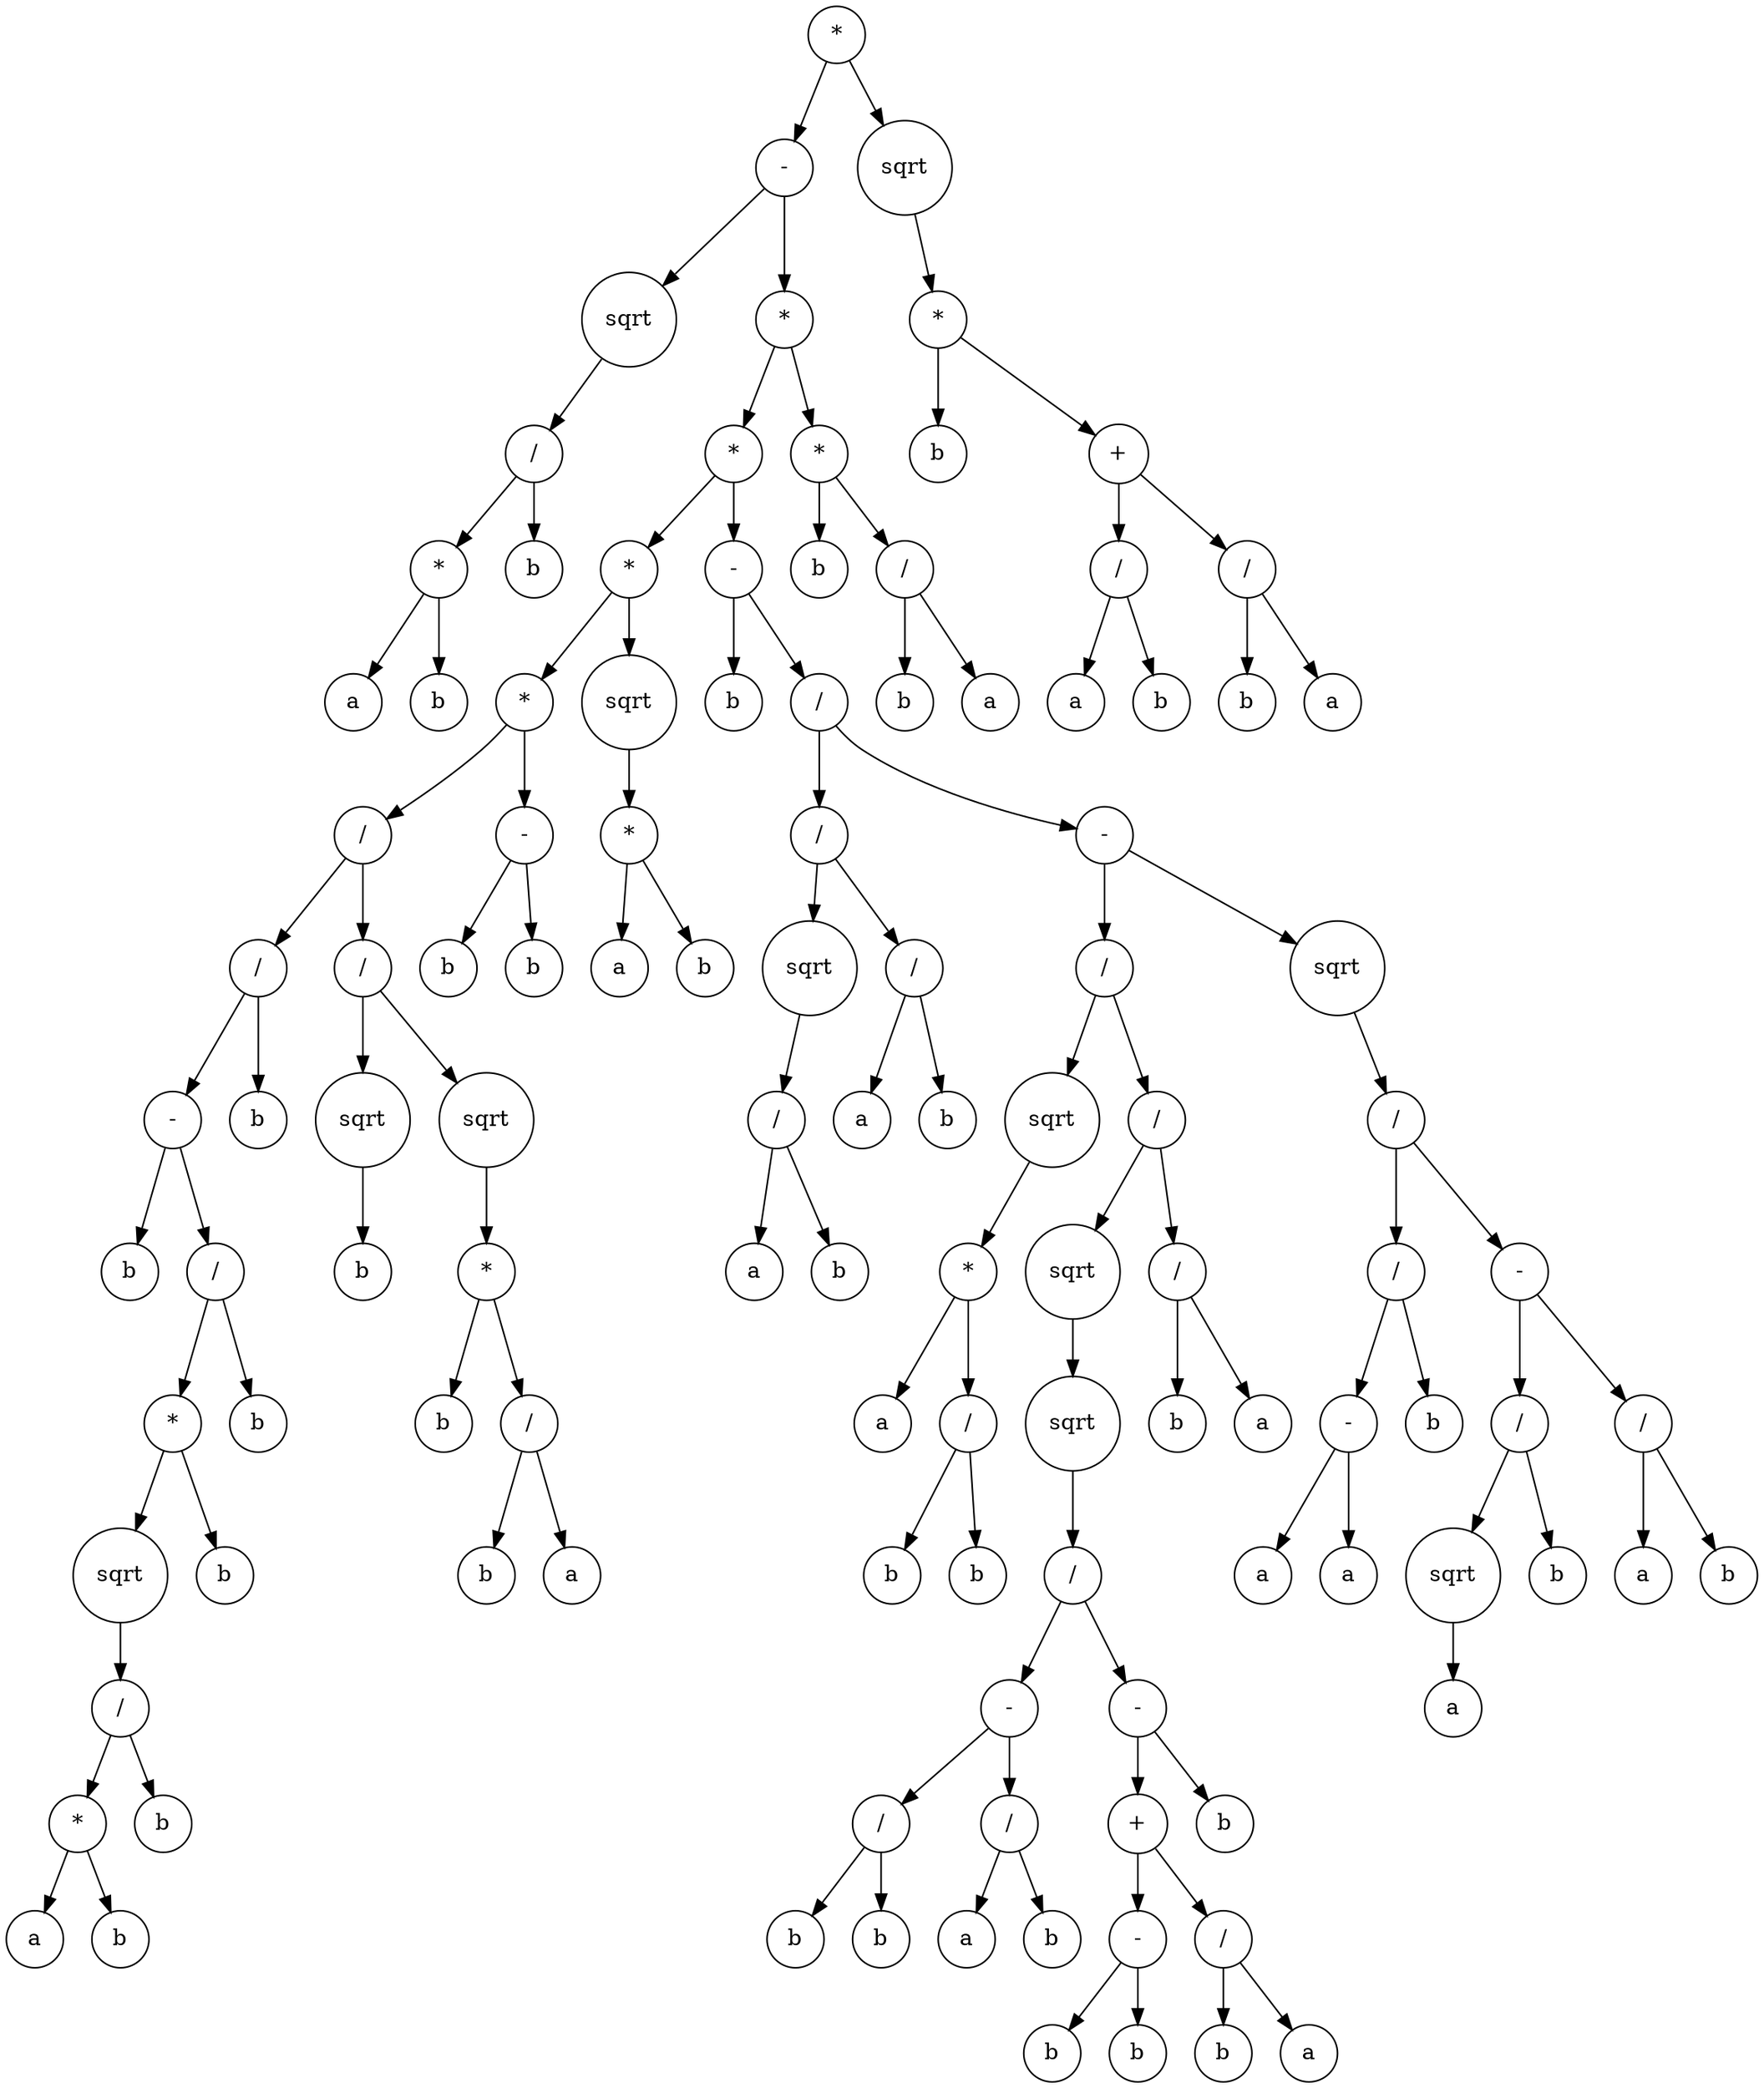 digraph g {
graph [ordering=out];
node [shape=circle];
n[label = "*"];
n0[label = "-"];
n00[label = "sqrt"];
n000[label = "/"];
n0000[label = "*"];
n00000[label = "a"];
n0000 -> n00000;
n00001[label = "b"];
n0000 -> n00001;
n000 -> n0000;
n0001[label = "b"];
n000 -> n0001;
n00 -> n000;
n0 -> n00;
n01[label = "*"];
n010[label = "*"];
n0100[label = "*"];
n01000[label = "*"];
n010000[label = "/"];
n0100000[label = "/"];
n01000000[label = "-"];
n010000000[label = "b"];
n01000000 -> n010000000;
n010000001[label = "/"];
n0100000010[label = "*"];
n01000000100[label = "sqrt"];
n010000001000[label = "/"];
n0100000010000[label = "*"];
n01000000100000[label = "a"];
n0100000010000 -> n01000000100000;
n01000000100001[label = "b"];
n0100000010000 -> n01000000100001;
n010000001000 -> n0100000010000;
n0100000010001[label = "b"];
n010000001000 -> n0100000010001;
n01000000100 -> n010000001000;
n0100000010 -> n01000000100;
n01000000101[label = "b"];
n0100000010 -> n01000000101;
n010000001 -> n0100000010;
n0100000011[label = "b"];
n010000001 -> n0100000011;
n01000000 -> n010000001;
n0100000 -> n01000000;
n01000001[label = "b"];
n0100000 -> n01000001;
n010000 -> n0100000;
n0100001[label = "/"];
n01000010[label = "sqrt"];
n010000100[label = "b"];
n01000010 -> n010000100;
n0100001 -> n01000010;
n01000011[label = "sqrt"];
n010000110[label = "*"];
n0100001100[label = "b"];
n010000110 -> n0100001100;
n0100001101[label = "/"];
n01000011010[label = "b"];
n0100001101 -> n01000011010;
n01000011011[label = "a"];
n0100001101 -> n01000011011;
n010000110 -> n0100001101;
n01000011 -> n010000110;
n0100001 -> n01000011;
n010000 -> n0100001;
n01000 -> n010000;
n010001[label = "-"];
n0100010[label = "b"];
n010001 -> n0100010;
n0100011[label = "b"];
n010001 -> n0100011;
n01000 -> n010001;
n0100 -> n01000;
n01001[label = "sqrt"];
n010010[label = "*"];
n0100100[label = "a"];
n010010 -> n0100100;
n0100101[label = "b"];
n010010 -> n0100101;
n01001 -> n010010;
n0100 -> n01001;
n010 -> n0100;
n0101[label = "-"];
n01010[label = "b"];
n0101 -> n01010;
n01011[label = "/"];
n010110[label = "/"];
n0101100[label = "sqrt"];
n01011000[label = "/"];
n010110000[label = "a"];
n01011000 -> n010110000;
n010110001[label = "b"];
n01011000 -> n010110001;
n0101100 -> n01011000;
n010110 -> n0101100;
n0101101[label = "/"];
n01011010[label = "a"];
n0101101 -> n01011010;
n01011011[label = "b"];
n0101101 -> n01011011;
n010110 -> n0101101;
n01011 -> n010110;
n010111[label = "-"];
n0101110[label = "/"];
n01011100[label = "sqrt"];
n010111000[label = "*"];
n0101110000[label = "a"];
n010111000 -> n0101110000;
n0101110001[label = "/"];
n01011100010[label = "b"];
n0101110001 -> n01011100010;
n01011100011[label = "b"];
n0101110001 -> n01011100011;
n010111000 -> n0101110001;
n01011100 -> n010111000;
n0101110 -> n01011100;
n01011101[label = "/"];
n010111010[label = "sqrt"];
n0101110100[label = "sqrt"];
n01011101000[label = "/"];
n010111010000[label = "-"];
n0101110100000[label = "/"];
n01011101000000[label = "b"];
n0101110100000 -> n01011101000000;
n01011101000001[label = "b"];
n0101110100000 -> n01011101000001;
n010111010000 -> n0101110100000;
n0101110100001[label = "/"];
n01011101000010[label = "a"];
n0101110100001 -> n01011101000010;
n01011101000011[label = "b"];
n0101110100001 -> n01011101000011;
n010111010000 -> n0101110100001;
n01011101000 -> n010111010000;
n010111010001[label = "-"];
n0101110100010[label = "+"];
n01011101000100[label = "-"];
n010111010001000[label = "b"];
n01011101000100 -> n010111010001000;
n010111010001001[label = "b"];
n01011101000100 -> n010111010001001;
n0101110100010 -> n01011101000100;
n01011101000101[label = "/"];
n010111010001010[label = "b"];
n01011101000101 -> n010111010001010;
n010111010001011[label = "a"];
n01011101000101 -> n010111010001011;
n0101110100010 -> n01011101000101;
n010111010001 -> n0101110100010;
n0101110100011[label = "b"];
n010111010001 -> n0101110100011;
n01011101000 -> n010111010001;
n0101110100 -> n01011101000;
n010111010 -> n0101110100;
n01011101 -> n010111010;
n010111011[label = "/"];
n0101110110[label = "b"];
n010111011 -> n0101110110;
n0101110111[label = "a"];
n010111011 -> n0101110111;
n01011101 -> n010111011;
n0101110 -> n01011101;
n010111 -> n0101110;
n0101111[label = "sqrt"];
n01011110[label = "/"];
n010111100[label = "/"];
n0101111000[label = "-"];
n01011110000[label = "a"];
n0101111000 -> n01011110000;
n01011110001[label = "a"];
n0101111000 -> n01011110001;
n010111100 -> n0101111000;
n0101111001[label = "b"];
n010111100 -> n0101111001;
n01011110 -> n010111100;
n010111101[label = "-"];
n0101111010[label = "/"];
n01011110100[label = "sqrt"];
n010111101000[label = "a"];
n01011110100 -> n010111101000;
n0101111010 -> n01011110100;
n01011110101[label = "b"];
n0101111010 -> n01011110101;
n010111101 -> n0101111010;
n0101111011[label = "/"];
n01011110110[label = "a"];
n0101111011 -> n01011110110;
n01011110111[label = "b"];
n0101111011 -> n01011110111;
n010111101 -> n0101111011;
n01011110 -> n010111101;
n0101111 -> n01011110;
n010111 -> n0101111;
n01011 -> n010111;
n0101 -> n01011;
n010 -> n0101;
n01 -> n010;
n011[label = "*"];
n0110[label = "b"];
n011 -> n0110;
n0111[label = "/"];
n01110[label = "b"];
n0111 -> n01110;
n01111[label = "a"];
n0111 -> n01111;
n011 -> n0111;
n01 -> n011;
n0 -> n01;
n -> n0;
n1[label = "sqrt"];
n10[label = "*"];
n100[label = "b"];
n10 -> n100;
n101[label = "+"];
n1010[label = "/"];
n10100[label = "a"];
n1010 -> n10100;
n10101[label = "b"];
n1010 -> n10101;
n101 -> n1010;
n1011[label = "/"];
n10110[label = "b"];
n1011 -> n10110;
n10111[label = "a"];
n1011 -> n10111;
n101 -> n1011;
n10 -> n101;
n1 -> n10;
n -> n1;
}
